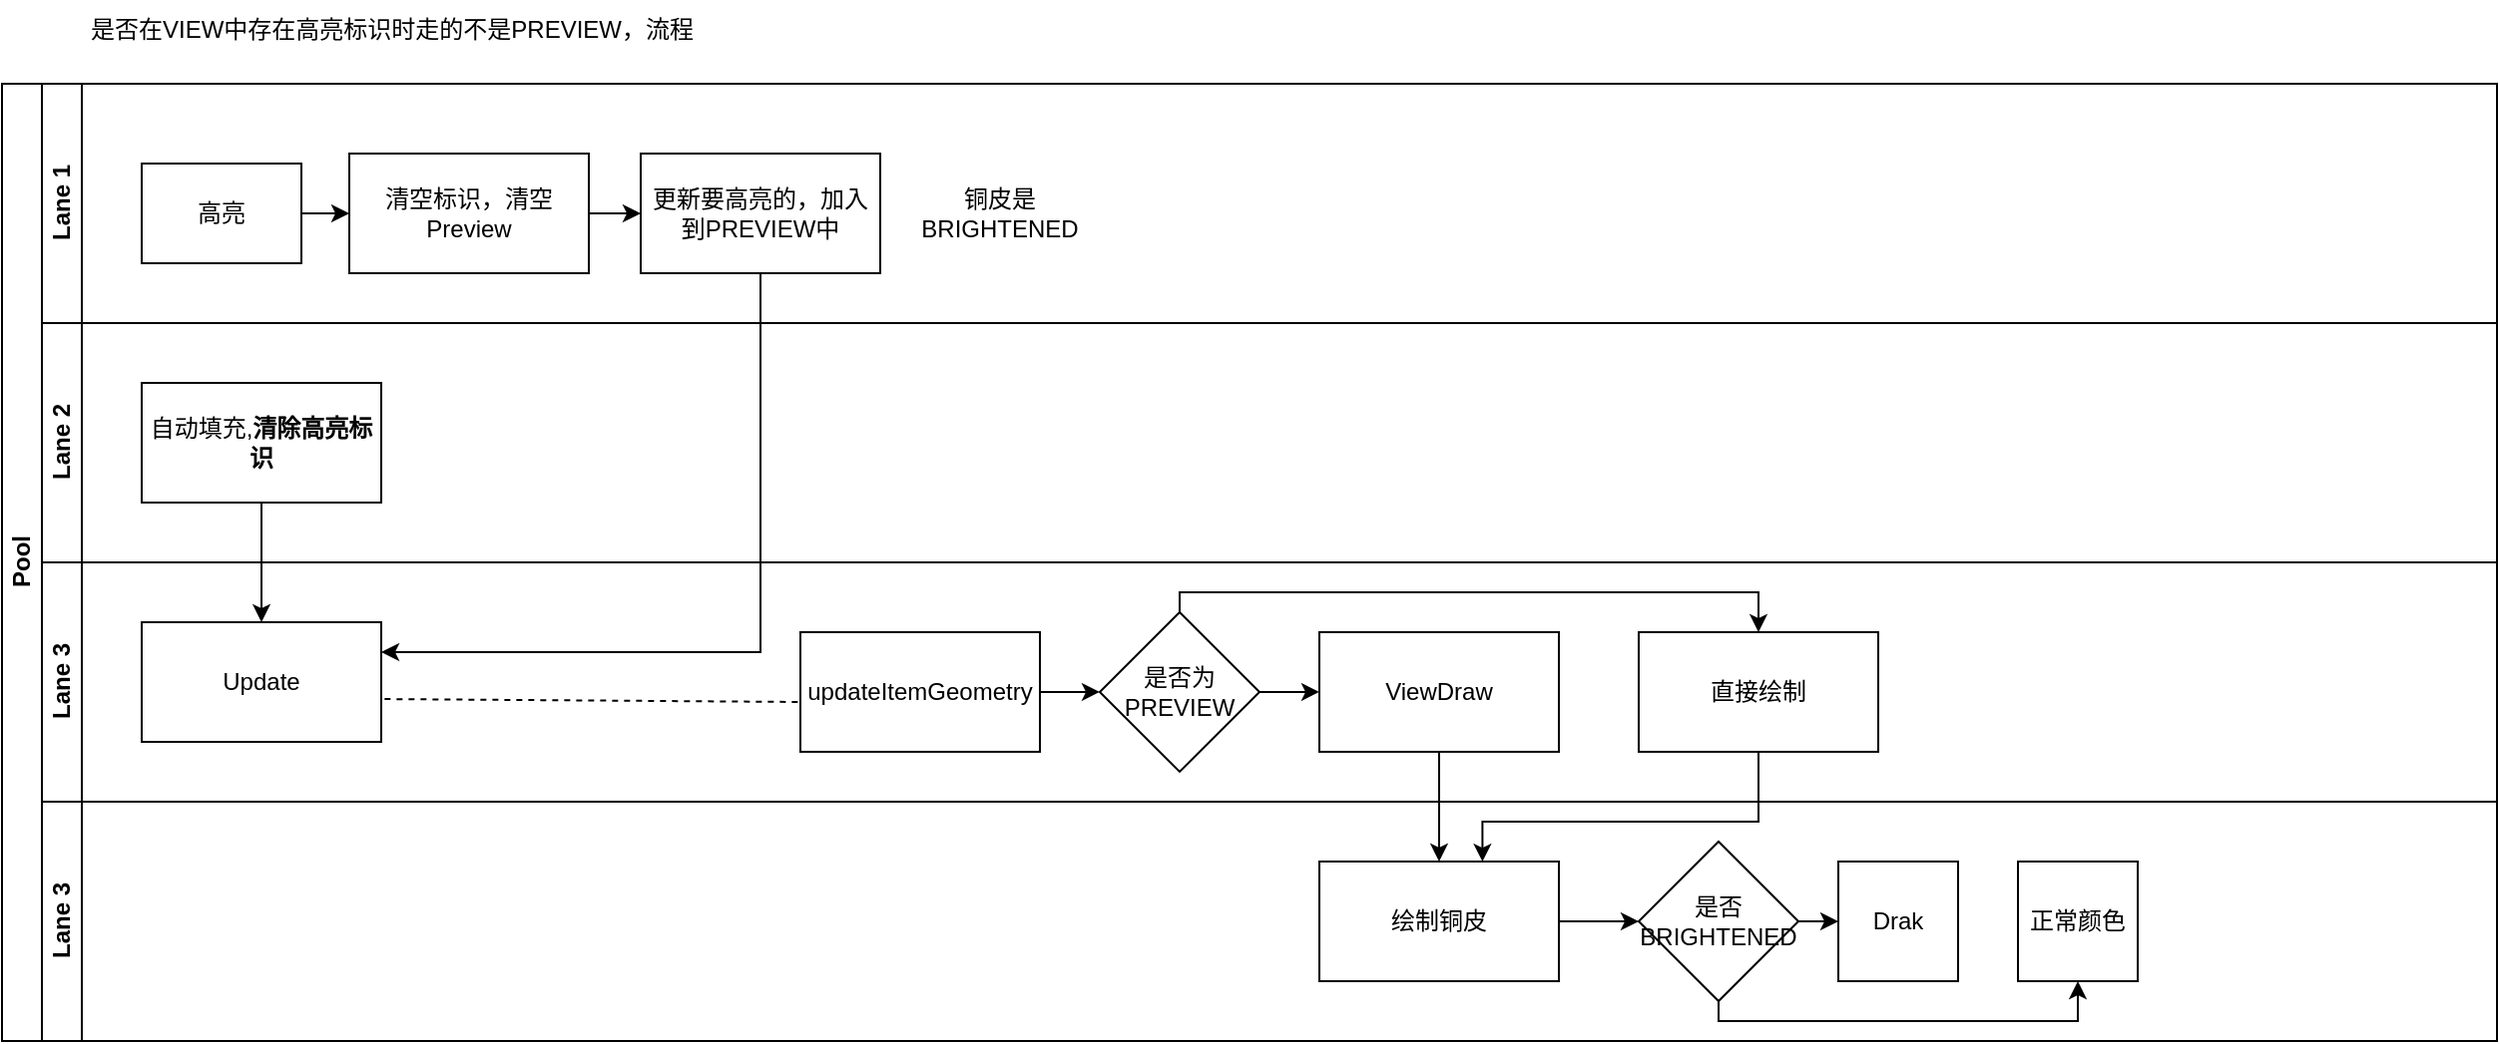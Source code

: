 <mxfile version="22.1.21" type="github">
  <diagram id="prtHgNgQTEPvFCAcTncT" name="Page-1">
    <mxGraphModel dx="1355" dy="654" grid="1" gridSize="10" guides="1" tooltips="1" connect="1" arrows="1" fold="1" page="1" pageScale="1" pageWidth="827" pageHeight="1169" math="0" shadow="0">
      <root>
        <mxCell id="0" />
        <mxCell id="1" parent="0" />
        <mxCell id="dNxyNK7c78bLwvsdeMH5-19" value="Pool" style="swimlane;html=1;childLayout=stackLayout;resizeParent=1;resizeParentMax=0;horizontal=0;startSize=20;horizontalStack=0;" parent="1" vertex="1">
          <mxGeometry x="40" y="120" width="1250" height="480" as="geometry" />
        </mxCell>
        <mxCell id="dNxyNK7c78bLwvsdeMH5-20" value="Lane 1" style="swimlane;html=1;startSize=20;horizontal=0;" parent="dNxyNK7c78bLwvsdeMH5-19" vertex="1">
          <mxGeometry x="20" width="1230" height="120" as="geometry" />
        </mxCell>
        <mxCell id="hHyRbieHzVPzRxpKnxZc-5" style="edgeStyle=orthogonalEdgeStyle;rounded=0;orthogonalLoop=1;jettySize=auto;html=1;exitX=1;exitY=0.5;exitDx=0;exitDy=0;" edge="1" parent="dNxyNK7c78bLwvsdeMH5-20" source="hHyRbieHzVPzRxpKnxZc-2" target="hHyRbieHzVPzRxpKnxZc-3">
          <mxGeometry relative="1" as="geometry" />
        </mxCell>
        <mxCell id="hHyRbieHzVPzRxpKnxZc-2" value="高亮" style="rounded=0;whiteSpace=wrap;html=1;" vertex="1" parent="dNxyNK7c78bLwvsdeMH5-20">
          <mxGeometry x="50" y="40" width="80" height="50" as="geometry" />
        </mxCell>
        <mxCell id="hHyRbieHzVPzRxpKnxZc-6" style="edgeStyle=orthogonalEdgeStyle;rounded=0;orthogonalLoop=1;jettySize=auto;html=1;exitX=1;exitY=0.5;exitDx=0;exitDy=0;" edge="1" parent="dNxyNK7c78bLwvsdeMH5-20" source="hHyRbieHzVPzRxpKnxZc-3" target="hHyRbieHzVPzRxpKnxZc-4">
          <mxGeometry relative="1" as="geometry" />
        </mxCell>
        <mxCell id="hHyRbieHzVPzRxpKnxZc-3" value="清空标识，清空Preview" style="rounded=0;whiteSpace=wrap;html=1;" vertex="1" parent="dNxyNK7c78bLwvsdeMH5-20">
          <mxGeometry x="154" y="35" width="120" height="60" as="geometry" />
        </mxCell>
        <mxCell id="hHyRbieHzVPzRxpKnxZc-4" value="更新要高亮的，加入到PREVIEW中" style="rounded=0;whiteSpace=wrap;html=1;" vertex="1" parent="dNxyNK7c78bLwvsdeMH5-20">
          <mxGeometry x="300" y="35" width="120" height="60" as="geometry" />
        </mxCell>
        <mxCell id="hHyRbieHzVPzRxpKnxZc-38" value="铜皮是BRIGHTENED" style="text;html=1;strokeColor=none;fillColor=none;align=center;verticalAlign=middle;whiteSpace=wrap;rounded=0;" vertex="1" parent="dNxyNK7c78bLwvsdeMH5-20">
          <mxGeometry x="440" y="50" width="80" height="30" as="geometry" />
        </mxCell>
        <mxCell id="dNxyNK7c78bLwvsdeMH5-21" value="Lane 2" style="swimlane;html=1;startSize=20;horizontal=0;" parent="dNxyNK7c78bLwvsdeMH5-19" vertex="1">
          <mxGeometry x="20" y="120" width="1230" height="120" as="geometry" />
        </mxCell>
        <mxCell id="hHyRbieHzVPzRxpKnxZc-36" value="自动填充,&lt;b&gt;清除高亮标识&lt;/b&gt;" style="rounded=0;whiteSpace=wrap;html=1;" vertex="1" parent="dNxyNK7c78bLwvsdeMH5-21">
          <mxGeometry x="50" y="30" width="120" height="60" as="geometry" />
        </mxCell>
        <mxCell id="hHyRbieHzVPzRxpKnxZc-35" value="Lane 3" style="swimlane;html=1;startSize=20;horizontal=0;" vertex="1" parent="dNxyNK7c78bLwvsdeMH5-19">
          <mxGeometry x="20" y="240" width="1230" height="120" as="geometry" />
        </mxCell>
        <mxCell id="hHyRbieHzVPzRxpKnxZc-45" style="edgeStyle=orthogonalEdgeStyle;rounded=0;orthogonalLoop=1;jettySize=auto;html=1;exitX=1;exitY=0.5;exitDx=0;exitDy=0;entryX=0;entryY=0.5;entryDx=0;entryDy=0;" edge="1" parent="hHyRbieHzVPzRxpKnxZc-35" source="hHyRbieHzVPzRxpKnxZc-39" target="hHyRbieHzVPzRxpKnxZc-40">
          <mxGeometry relative="1" as="geometry" />
        </mxCell>
        <mxCell id="hHyRbieHzVPzRxpKnxZc-39" value="updateItemGeometry" style="whiteSpace=wrap;html=1;" vertex="1" parent="hHyRbieHzVPzRxpKnxZc-35">
          <mxGeometry x="380" y="34.98" width="120" height="60" as="geometry" />
        </mxCell>
        <mxCell id="hHyRbieHzVPzRxpKnxZc-42" style="edgeStyle=orthogonalEdgeStyle;rounded=0;orthogonalLoop=1;jettySize=auto;html=1;exitX=1;exitY=0.5;exitDx=0;exitDy=0;entryX=0;entryY=0.5;entryDx=0;entryDy=0;" edge="1" parent="hHyRbieHzVPzRxpKnxZc-35" source="hHyRbieHzVPzRxpKnxZc-40" target="hHyRbieHzVPzRxpKnxZc-41">
          <mxGeometry relative="1" as="geometry" />
        </mxCell>
        <mxCell id="hHyRbieHzVPzRxpKnxZc-44" style="edgeStyle=orthogonalEdgeStyle;rounded=0;orthogonalLoop=1;jettySize=auto;html=1;exitX=0.5;exitY=0;exitDx=0;exitDy=0;entryX=0.5;entryY=0;entryDx=0;entryDy=0;" edge="1" parent="hHyRbieHzVPzRxpKnxZc-35" source="hHyRbieHzVPzRxpKnxZc-40" target="hHyRbieHzVPzRxpKnxZc-43">
          <mxGeometry relative="1" as="geometry">
            <Array as="points">
              <mxPoint x="570" y="14.98" />
              <mxPoint x="860" y="14.98" />
            </Array>
          </mxGeometry>
        </mxCell>
        <mxCell id="hHyRbieHzVPzRxpKnxZc-40" value="是否为PREVIEW" style="rhombus;whiteSpace=wrap;html=1;" vertex="1" parent="hHyRbieHzVPzRxpKnxZc-35">
          <mxGeometry x="530" y="24.98" width="80" height="80" as="geometry" />
        </mxCell>
        <mxCell id="hHyRbieHzVPzRxpKnxZc-41" value="ViewDraw" style="rounded=0;whiteSpace=wrap;html=1;" vertex="1" parent="hHyRbieHzVPzRxpKnxZc-35">
          <mxGeometry x="640" y="34.98" width="120" height="60" as="geometry" />
        </mxCell>
        <mxCell id="hHyRbieHzVPzRxpKnxZc-43" value="直接绘制" style="rounded=0;whiteSpace=wrap;html=1;" vertex="1" parent="hHyRbieHzVPzRxpKnxZc-35">
          <mxGeometry x="800" y="34.98" width="120" height="60" as="geometry" />
        </mxCell>
        <mxCell id="hHyRbieHzVPzRxpKnxZc-46" value="Update" style="rounded=0;whiteSpace=wrap;html=1;" vertex="1" parent="hHyRbieHzVPzRxpKnxZc-35">
          <mxGeometry x="50" y="30" width="120" height="60" as="geometry" />
        </mxCell>
        <mxCell id="hHyRbieHzVPzRxpKnxZc-48" value="" style="endArrow=none;dashed=1;html=1;rounded=0;exitX=1.014;exitY=0.642;exitDx=0;exitDy=0;exitPerimeter=0;" edge="1" parent="hHyRbieHzVPzRxpKnxZc-35" source="hHyRbieHzVPzRxpKnxZc-46">
          <mxGeometry width="50" height="50" relative="1" as="geometry">
            <mxPoint x="170" y="60" as="sourcePoint" />
            <mxPoint x="380" y="70" as="targetPoint" />
          </mxGeometry>
        </mxCell>
        <mxCell id="dNxyNK7c78bLwvsdeMH5-22" value="Lane 3" style="swimlane;html=1;startSize=20;horizontal=0;" parent="dNxyNK7c78bLwvsdeMH5-19" vertex="1">
          <mxGeometry x="20" y="360" width="1230" height="120" as="geometry" />
        </mxCell>
        <mxCell id="hHyRbieHzVPzRxpKnxZc-55" style="edgeStyle=orthogonalEdgeStyle;rounded=0;orthogonalLoop=1;jettySize=auto;html=1;exitX=1;exitY=0.5;exitDx=0;exitDy=0;" edge="1" parent="dNxyNK7c78bLwvsdeMH5-22" source="hHyRbieHzVPzRxpKnxZc-51" target="hHyRbieHzVPzRxpKnxZc-52">
          <mxGeometry relative="1" as="geometry" />
        </mxCell>
        <mxCell id="hHyRbieHzVPzRxpKnxZc-51" value="绘制铜皮" style="rounded=0;whiteSpace=wrap;html=1;" vertex="1" parent="dNxyNK7c78bLwvsdeMH5-22">
          <mxGeometry x="640" y="30" width="120" height="60" as="geometry" />
        </mxCell>
        <mxCell id="hHyRbieHzVPzRxpKnxZc-57" style="edgeStyle=orthogonalEdgeStyle;rounded=0;orthogonalLoop=1;jettySize=auto;html=1;exitX=1;exitY=0.5;exitDx=0;exitDy=0;entryX=0;entryY=0.5;entryDx=0;entryDy=0;" edge="1" parent="dNxyNK7c78bLwvsdeMH5-22" source="hHyRbieHzVPzRxpKnxZc-52" target="hHyRbieHzVPzRxpKnxZc-56">
          <mxGeometry relative="1" as="geometry" />
        </mxCell>
        <mxCell id="hHyRbieHzVPzRxpKnxZc-61" style="edgeStyle=orthogonalEdgeStyle;rounded=0;orthogonalLoop=1;jettySize=auto;html=1;exitX=0.5;exitY=1;exitDx=0;exitDy=0;entryX=0.5;entryY=1;entryDx=0;entryDy=0;" edge="1" parent="dNxyNK7c78bLwvsdeMH5-22" source="hHyRbieHzVPzRxpKnxZc-52" target="hHyRbieHzVPzRxpKnxZc-58">
          <mxGeometry relative="1" as="geometry">
            <Array as="points">
              <mxPoint x="840" y="110" />
              <mxPoint x="1020" y="110" />
            </Array>
          </mxGeometry>
        </mxCell>
        <mxCell id="hHyRbieHzVPzRxpKnxZc-52" value="是否BRIGHTENED" style="rhombus;whiteSpace=wrap;html=1;" vertex="1" parent="dNxyNK7c78bLwvsdeMH5-22">
          <mxGeometry x="800" y="20" width="80" height="80" as="geometry" />
        </mxCell>
        <mxCell id="hHyRbieHzVPzRxpKnxZc-56" value="Drak" style="rounded=0;whiteSpace=wrap;html=1;" vertex="1" parent="dNxyNK7c78bLwvsdeMH5-22">
          <mxGeometry x="900" y="30" width="60" height="60" as="geometry" />
        </mxCell>
        <mxCell id="hHyRbieHzVPzRxpKnxZc-58" value="正常颜色" style="rounded=0;whiteSpace=wrap;html=1;" vertex="1" parent="dNxyNK7c78bLwvsdeMH5-22">
          <mxGeometry x="990" y="30" width="60" height="60" as="geometry" />
        </mxCell>
        <mxCell id="hHyRbieHzVPzRxpKnxZc-49" style="edgeStyle=orthogonalEdgeStyle;rounded=0;orthogonalLoop=1;jettySize=auto;html=1;exitX=0.5;exitY=1;exitDx=0;exitDy=0;" edge="1" parent="dNxyNK7c78bLwvsdeMH5-19" source="hHyRbieHzVPzRxpKnxZc-36" target="hHyRbieHzVPzRxpKnxZc-46">
          <mxGeometry relative="1" as="geometry" />
        </mxCell>
        <mxCell id="hHyRbieHzVPzRxpKnxZc-50" style="edgeStyle=orthogonalEdgeStyle;rounded=0;orthogonalLoop=1;jettySize=auto;html=1;exitX=0.5;exitY=1;exitDx=0;exitDy=0;entryX=1;entryY=0.25;entryDx=0;entryDy=0;" edge="1" parent="dNxyNK7c78bLwvsdeMH5-19" source="hHyRbieHzVPzRxpKnxZc-4" target="hHyRbieHzVPzRxpKnxZc-46">
          <mxGeometry relative="1" as="geometry" />
        </mxCell>
        <mxCell id="hHyRbieHzVPzRxpKnxZc-59" style="edgeStyle=orthogonalEdgeStyle;rounded=0;orthogonalLoop=1;jettySize=auto;html=1;exitX=0.5;exitY=1;exitDx=0;exitDy=0;entryX=0.5;entryY=0;entryDx=0;entryDy=0;" edge="1" parent="dNxyNK7c78bLwvsdeMH5-19" source="hHyRbieHzVPzRxpKnxZc-41" target="hHyRbieHzVPzRxpKnxZc-51">
          <mxGeometry relative="1" as="geometry" />
        </mxCell>
        <mxCell id="hHyRbieHzVPzRxpKnxZc-60" style="edgeStyle=orthogonalEdgeStyle;rounded=0;orthogonalLoop=1;jettySize=auto;html=1;exitX=0.5;exitY=1;exitDx=0;exitDy=0;entryX=0.681;entryY=0.001;entryDx=0;entryDy=0;entryPerimeter=0;" edge="1" parent="dNxyNK7c78bLwvsdeMH5-19" source="hHyRbieHzVPzRxpKnxZc-43" target="hHyRbieHzVPzRxpKnxZc-51">
          <mxGeometry relative="1" as="geometry">
            <Array as="points">
              <mxPoint x="880" y="370" />
              <mxPoint x="742" y="370" />
            </Array>
          </mxGeometry>
        </mxCell>
        <mxCell id="hHyRbieHzVPzRxpKnxZc-12" value="是否在VIEW中存在高亮标识时走的不是PREVIEW，流程" style="text;html=1;align=center;verticalAlign=middle;resizable=0;points=[];autosize=1;strokeColor=none;fillColor=none;" vertex="1" parent="1">
          <mxGeometry x="70" y="78" width="330" height="30" as="geometry" />
        </mxCell>
      </root>
    </mxGraphModel>
  </diagram>
</mxfile>

